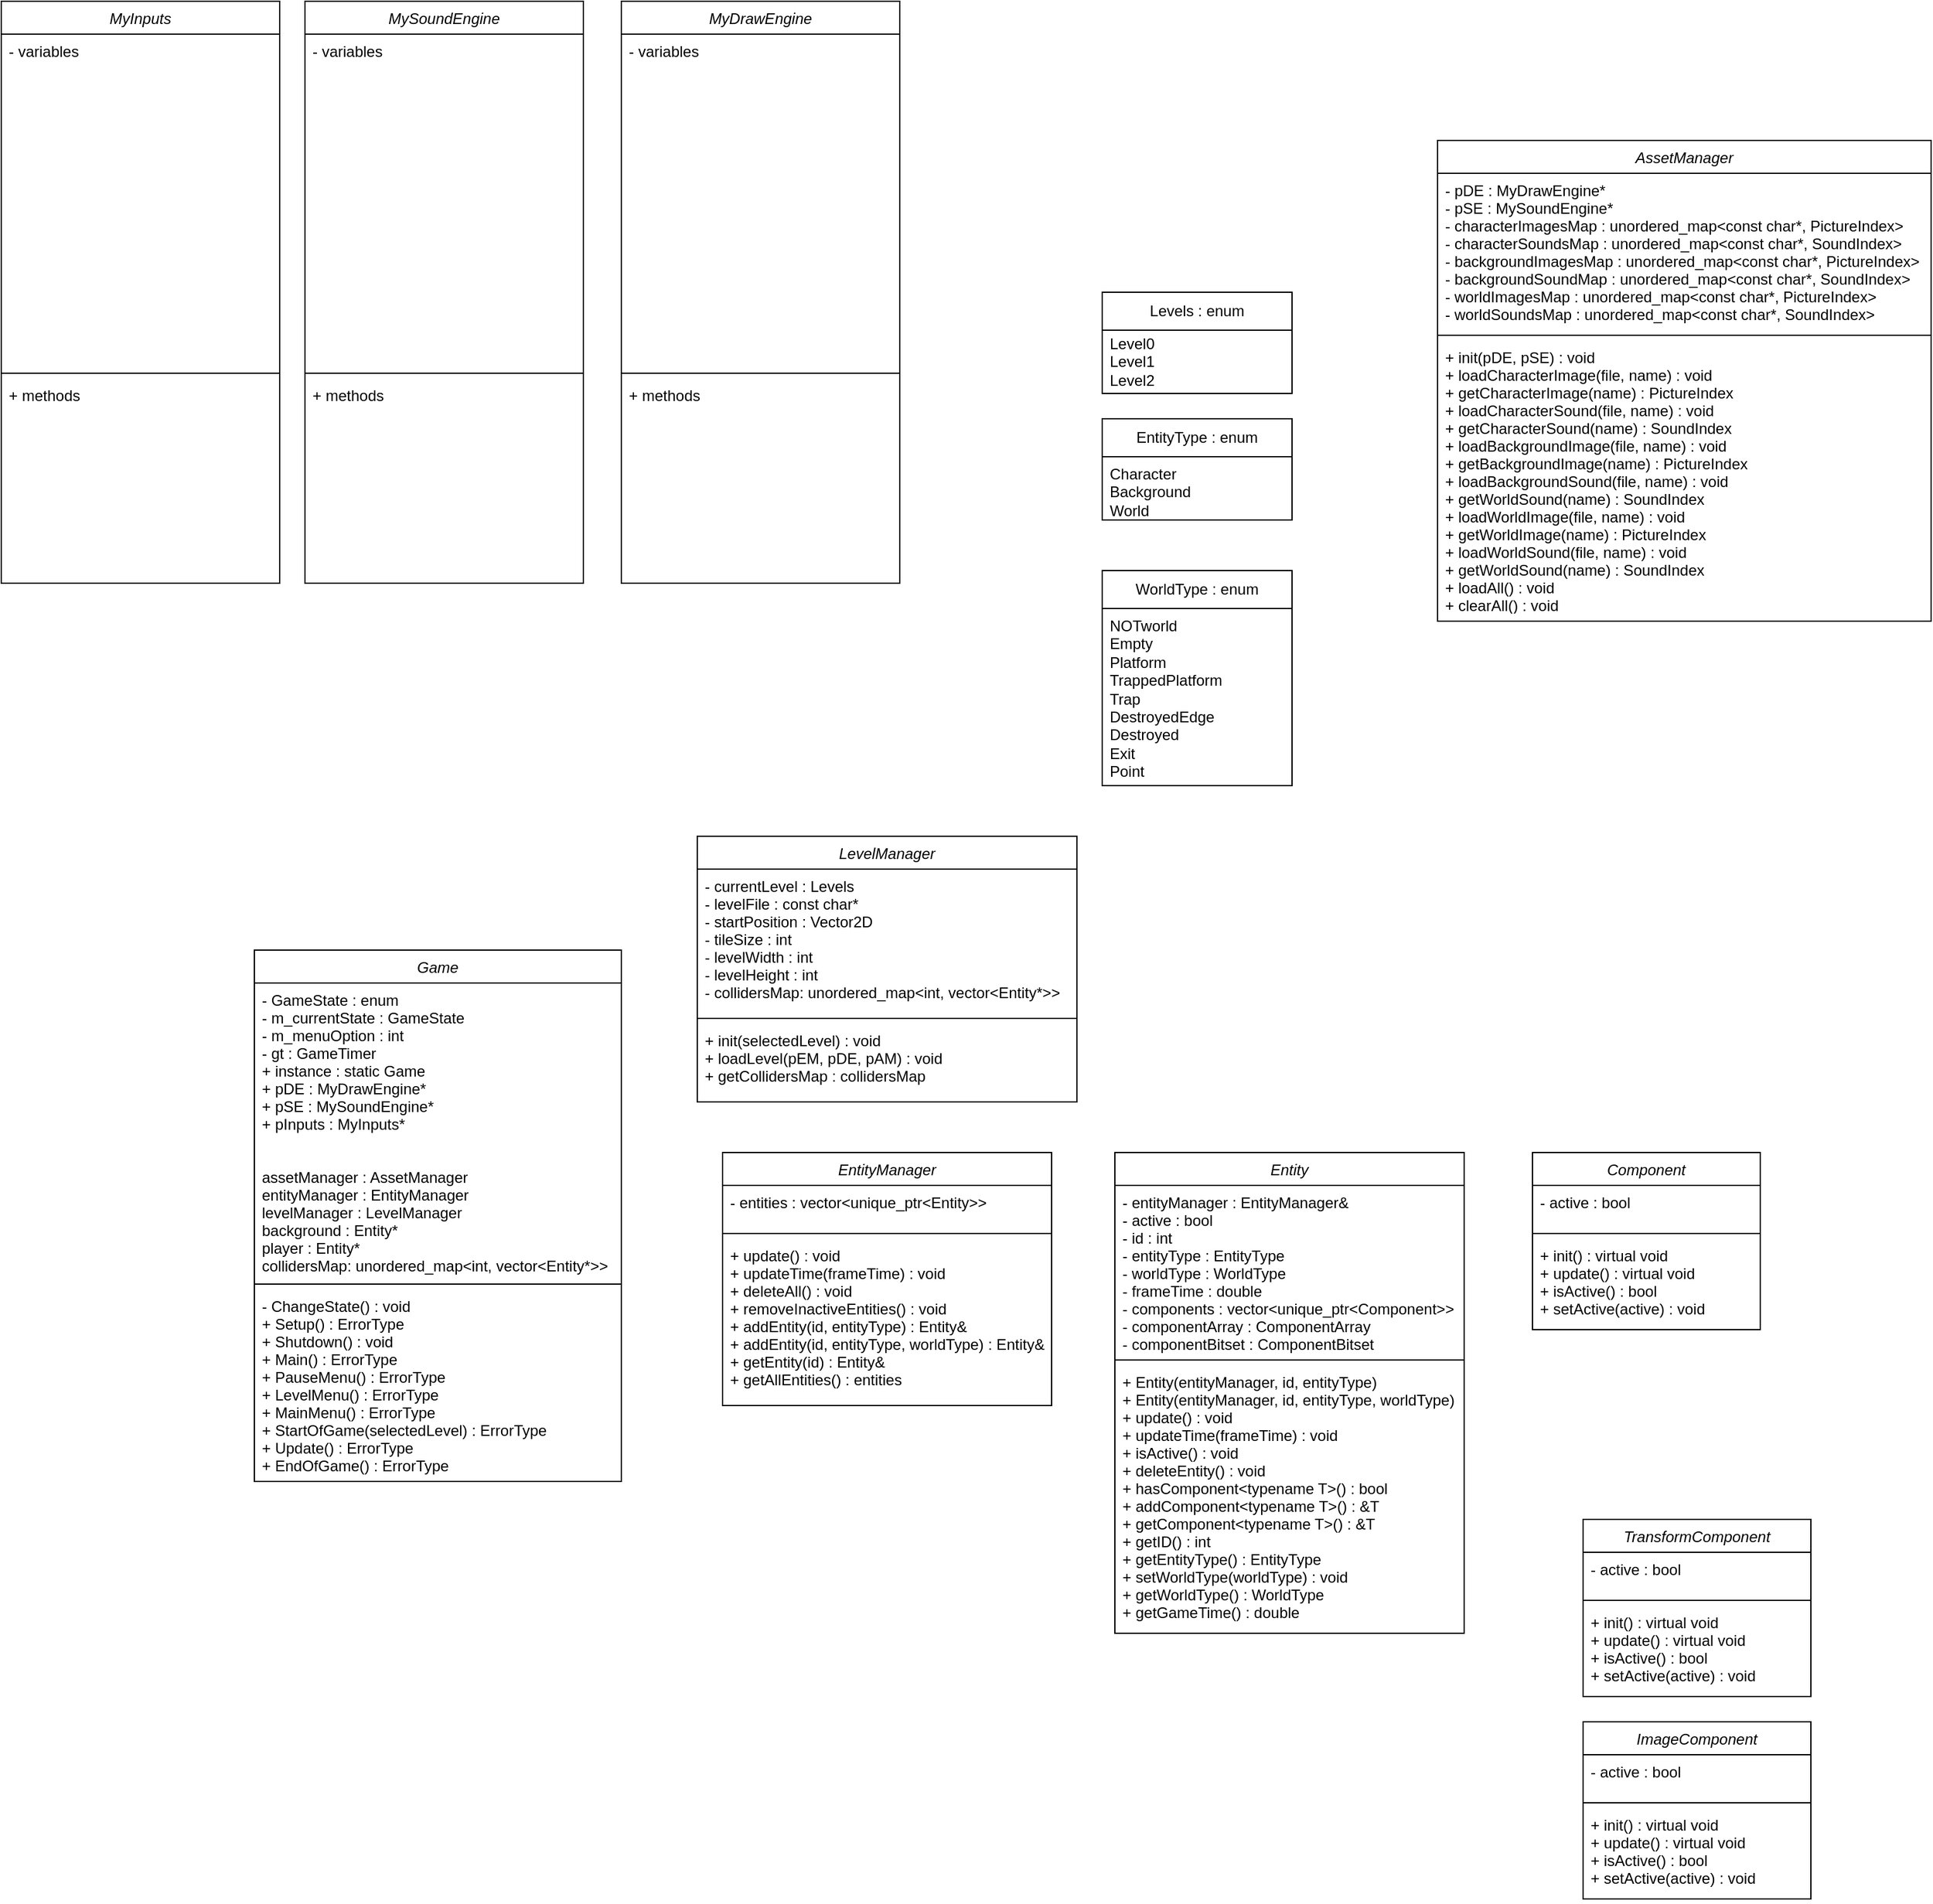<mxfile version="21.2.9" type="device">
  <diagram id="C5RBs43oDa-KdzZeNtuy" name="Page-1">
    <mxGraphModel dx="1994" dy="1770" grid="1" gridSize="10" guides="1" tooltips="1" connect="1" arrows="1" fold="1" page="1" pageScale="1" pageWidth="827" pageHeight="1169" math="0" shadow="0">
      <root>
        <mxCell id="WIyWlLk6GJQsqaUBKTNV-0" />
        <mxCell id="WIyWlLk6GJQsqaUBKTNV-1" parent="WIyWlLk6GJQsqaUBKTNV-0" />
        <mxCell id="zkfFHV4jXpPFQw0GAbJ--0" value="Game" style="swimlane;fontStyle=2;align=center;verticalAlign=top;childLayout=stackLayout;horizontal=1;startSize=26;horizontalStack=0;resizeParent=1;resizeLast=0;collapsible=1;marginBottom=0;rounded=0;shadow=0;strokeWidth=1;" parent="WIyWlLk6GJQsqaUBKTNV-1" vertex="1">
          <mxGeometry x="-590" y="-390" width="290" height="420" as="geometry">
            <mxRectangle x="230" y="140" width="160" height="26" as="alternateBounds" />
          </mxGeometry>
        </mxCell>
        <mxCell id="zkfFHV4jXpPFQw0GAbJ--1" value="- GameState : enum&#xa;- m_currentState : GameState&#xa;- m_menuOption : int&#xa;- gt : GameTimer&#xa;+ instance : static Game&#xa;+ pDE : MyDrawEngine*&#xa;+ pSE : MySoundEngine*&#xa;+ pInputs : MyInputs*&#xa;&#xa;&#xa;assetManager : AssetManager&#xa;entityManager : EntityManager&#xa;levelManager : LevelManager&#xa;background : Entity*&#xa;player : Entity*&#xa;collidersMap: unordered_map&lt;int, vector&lt;Entity*&gt;&gt;" style="text;align=left;verticalAlign=top;spacingLeft=4;spacingRight=4;overflow=hidden;rotatable=0;points=[[0,0.5],[1,0.5]];portConstraint=eastwest;" parent="zkfFHV4jXpPFQw0GAbJ--0" vertex="1">
          <mxGeometry y="26" width="290" height="234" as="geometry" />
        </mxCell>
        <mxCell id="hyWr-eSX5F7U5Ll_7Sj7-1" value="" style="line;html=1;strokeWidth=1;align=left;verticalAlign=middle;spacingTop=-1;spacingLeft=3;spacingRight=3;rotatable=0;labelPosition=right;points=[];portConstraint=eastwest;" parent="zkfFHV4jXpPFQw0GAbJ--0" vertex="1">
          <mxGeometry y="260" width="290" height="8" as="geometry" />
        </mxCell>
        <mxCell id="hyWr-eSX5F7U5Ll_7Sj7-3" value="- ChangeState() : void&#xa;+ Setup() : ErrorType&#xa;+ Shutdown() : void&#xa;+ Main() : ErrorType&#xa;+ PauseMenu() : ErrorType&#xa;+ LevelMenu() : ErrorType&#xa;+ MainMenu() : ErrorType&#xa;+ StartOfGame(selectedLevel) : ErrorType&#xa;+ Update() : ErrorType&#xa;+ EndOfGame() : ErrorType" style="text;align=left;verticalAlign=top;spacingLeft=4;spacingRight=4;overflow=hidden;rotatable=0;points=[[0,0.5],[1,0.5]];portConstraint=eastwest;" parent="zkfFHV4jXpPFQw0GAbJ--0" vertex="1">
          <mxGeometry y="268" width="290" height="152" as="geometry" />
        </mxCell>
        <mxCell id="hyWr-eSX5F7U5Ll_7Sj7-4" value="EntityManager" style="swimlane;fontStyle=2;align=center;verticalAlign=top;childLayout=stackLayout;horizontal=1;startSize=26;horizontalStack=0;resizeParent=1;resizeLast=0;collapsible=1;marginBottom=0;rounded=0;shadow=0;strokeWidth=1;" parent="WIyWlLk6GJQsqaUBKTNV-1" vertex="1">
          <mxGeometry x="-220" y="-230" width="260" height="200" as="geometry">
            <mxRectangle x="230" y="140" width="160" height="26" as="alternateBounds" />
          </mxGeometry>
        </mxCell>
        <mxCell id="hyWr-eSX5F7U5Ll_7Sj7-5" value="- entities : vector&lt;unique_ptr&lt;Entity&gt;&gt;" style="text;align=left;verticalAlign=top;spacingLeft=4;spacingRight=4;overflow=hidden;rotatable=0;points=[[0,0.5],[1,0.5]];portConstraint=eastwest;" parent="hyWr-eSX5F7U5Ll_7Sj7-4" vertex="1">
          <mxGeometry y="26" width="260" height="34" as="geometry" />
        </mxCell>
        <mxCell id="hyWr-eSX5F7U5Ll_7Sj7-6" value="" style="line;html=1;strokeWidth=1;align=left;verticalAlign=middle;spacingTop=-1;spacingLeft=3;spacingRight=3;rotatable=0;labelPosition=right;points=[];portConstraint=eastwest;" parent="hyWr-eSX5F7U5Ll_7Sj7-4" vertex="1">
          <mxGeometry y="60" width="260" height="8" as="geometry" />
        </mxCell>
        <mxCell id="hyWr-eSX5F7U5Ll_7Sj7-7" value="+ update() : void&#xa;+ updateTime(frameTime) : void&#xa;+ deleteAll() : void&#xa;+ removeInactiveEntities() : void&#xa;+ addEntity(id, entityType) : Entity&amp;&#xa;+ addEntity(id, entityType, worldType) : Entity&amp;&#xa;+ getEntity(id) : Entity&amp;&#xa;+ getAllEntities() : entities" style="text;align=left;verticalAlign=top;spacingLeft=4;spacingRight=4;overflow=hidden;rotatable=0;points=[[0,0.5],[1,0.5]];portConstraint=eastwest;" parent="hyWr-eSX5F7U5Ll_7Sj7-4" vertex="1">
          <mxGeometry y="68" width="260" height="132" as="geometry" />
        </mxCell>
        <mxCell id="hyWr-eSX5F7U5Ll_7Sj7-8" value="Entity" style="swimlane;fontStyle=2;align=center;verticalAlign=top;childLayout=stackLayout;horizontal=1;startSize=26;horizontalStack=0;resizeParent=1;resizeLast=0;collapsible=1;marginBottom=0;rounded=0;shadow=0;strokeWidth=1;" parent="WIyWlLk6GJQsqaUBKTNV-1" vertex="1">
          <mxGeometry x="90" y="-230" width="276" height="380" as="geometry">
            <mxRectangle x="230" y="140" width="160" height="26" as="alternateBounds" />
          </mxGeometry>
        </mxCell>
        <mxCell id="hyWr-eSX5F7U5Ll_7Sj7-9" value="- entityManager : EntityManager&amp;&#xa;- active : bool&#xa;- id : int&#xa;- entityType : EntityType&#xa;- worldType : WorldType&#xa;- frameTime : double&#xa;- components : vector&lt;unique_ptr&lt;Component&gt;&gt;&#xa;- componentArray : ComponentArray&#xa;- componentBitset : ComponentBitset" style="text;align=left;verticalAlign=top;spacingLeft=4;spacingRight=4;overflow=hidden;rotatable=0;points=[[0,0.5],[1,0.5]];portConstraint=eastwest;" parent="hyWr-eSX5F7U5Ll_7Sj7-8" vertex="1">
          <mxGeometry y="26" width="276" height="134" as="geometry" />
        </mxCell>
        <mxCell id="hyWr-eSX5F7U5Ll_7Sj7-10" value="" style="line;html=1;strokeWidth=1;align=left;verticalAlign=middle;spacingTop=-1;spacingLeft=3;spacingRight=3;rotatable=0;labelPosition=right;points=[];portConstraint=eastwest;" parent="hyWr-eSX5F7U5Ll_7Sj7-8" vertex="1">
          <mxGeometry y="160" width="276" height="8" as="geometry" />
        </mxCell>
        <mxCell id="hyWr-eSX5F7U5Ll_7Sj7-11" value="+ Entity(entityManager, id, entityType)&#xa;+ Entity(entityManager, id, entityType, worldType)&#xa;+ update() : void&#xa;+ updateTime(frameTime) : void&#xa;+ isActive() : void&#xa;+ deleteEntity() : void&#xa;+ hasComponent&lt;typename T&gt;() : bool&#xa;+ addComponent&lt;typename T&gt;() : &amp;T&#xa;+ getComponent&lt;typename T&gt;() : &amp;T&#xa;+ getID() : int&#xa;+ getEntityType() : EntityType&#xa;+ setWorldType(worldType) : void&#xa;+ getWorldType() : WorldType&#xa;+ getGameTime() : double" style="text;align=left;verticalAlign=top;spacingLeft=4;spacingRight=4;overflow=hidden;rotatable=0;points=[[0,0.5],[1,0.5]];portConstraint=eastwest;" parent="hyWr-eSX5F7U5Ll_7Sj7-8" vertex="1">
          <mxGeometry y="168" width="276" height="212" as="geometry" />
        </mxCell>
        <mxCell id="hyWr-eSX5F7U5Ll_7Sj7-12" value="Component" style="swimlane;fontStyle=2;align=center;verticalAlign=top;childLayout=stackLayout;horizontal=1;startSize=26;horizontalStack=0;resizeParent=1;resizeLast=0;collapsible=1;marginBottom=0;rounded=0;shadow=0;strokeWidth=1;" parent="WIyWlLk6GJQsqaUBKTNV-1" vertex="1">
          <mxGeometry x="420" y="-230" width="180" height="140" as="geometry">
            <mxRectangle x="230" y="140" width="160" height="26" as="alternateBounds" />
          </mxGeometry>
        </mxCell>
        <mxCell id="hyWr-eSX5F7U5Ll_7Sj7-13" value="- active : bool" style="text;align=left;verticalAlign=top;spacingLeft=4;spacingRight=4;overflow=hidden;rotatable=0;points=[[0,0.5],[1,0.5]];portConstraint=eastwest;" parent="hyWr-eSX5F7U5Ll_7Sj7-12" vertex="1">
          <mxGeometry y="26" width="180" height="34" as="geometry" />
        </mxCell>
        <mxCell id="hyWr-eSX5F7U5Ll_7Sj7-14" value="" style="line;html=1;strokeWidth=1;align=left;verticalAlign=middle;spacingTop=-1;spacingLeft=3;spacingRight=3;rotatable=0;labelPosition=right;points=[];portConstraint=eastwest;" parent="hyWr-eSX5F7U5Ll_7Sj7-12" vertex="1">
          <mxGeometry y="60" width="180" height="8" as="geometry" />
        </mxCell>
        <mxCell id="hyWr-eSX5F7U5Ll_7Sj7-15" value="+ init() : virtual void&#xa;+ update() : virtual void&#xa;+ isActive() : bool&#xa;+ setActive(active) : void" style="text;align=left;verticalAlign=top;spacingLeft=4;spacingRight=4;overflow=hidden;rotatable=0;points=[[0,0.5],[1,0.5]];portConstraint=eastwest;" parent="hyWr-eSX5F7U5Ll_7Sj7-12" vertex="1">
          <mxGeometry y="68" width="180" height="72" as="geometry" />
        </mxCell>
        <mxCell id="hyWr-eSX5F7U5Ll_7Sj7-16" value="AssetManager" style="swimlane;fontStyle=2;align=center;verticalAlign=top;childLayout=stackLayout;horizontal=1;startSize=26;horizontalStack=0;resizeParent=1;resizeLast=0;collapsible=1;marginBottom=0;rounded=0;shadow=0;strokeWidth=1;" parent="WIyWlLk6GJQsqaUBKTNV-1" vertex="1">
          <mxGeometry x="345" y="-1030" width="390" height="380" as="geometry">
            <mxRectangle x="230" y="140" width="160" height="26" as="alternateBounds" />
          </mxGeometry>
        </mxCell>
        <mxCell id="hyWr-eSX5F7U5Ll_7Sj7-17" value="- pDE : MyDrawEngine*&#xa;- pSE : MySoundEngine*&#xa;- characterImagesMap : unordered_map&lt;const char*, PictureIndex&gt;&#xa;- characterSoundsMap : unordered_map&lt;const char*, SoundIndex&gt;&#xa;- backgroundImagesMap : unordered_map&lt;const char*, PictureIndex&gt;&#xa;- backgroundSoundMap : unordered_map&lt;const char*, SoundIndex&gt;&#xa;- worldImagesMap : unordered_map&lt;const char*, PictureIndex&gt;&#xa;- worldSoundsMap : unordered_map&lt;const char*, SoundIndex&gt;" style="text;align=left;verticalAlign=top;spacingLeft=4;spacingRight=4;overflow=hidden;rotatable=0;points=[[0,0.5],[1,0.5]];portConstraint=eastwest;" parent="hyWr-eSX5F7U5Ll_7Sj7-16" vertex="1">
          <mxGeometry y="26" width="390" height="124" as="geometry" />
        </mxCell>
        <mxCell id="hyWr-eSX5F7U5Ll_7Sj7-18" value="" style="line;html=1;strokeWidth=1;align=left;verticalAlign=middle;spacingTop=-1;spacingLeft=3;spacingRight=3;rotatable=0;labelPosition=right;points=[];portConstraint=eastwest;" parent="hyWr-eSX5F7U5Ll_7Sj7-16" vertex="1">
          <mxGeometry y="150" width="390" height="8" as="geometry" />
        </mxCell>
        <mxCell id="hyWr-eSX5F7U5Ll_7Sj7-19" value="+ init(pDE, pSE) : void&#xa;+ loadCharacterImage(file, name) : void&#xa;+ getCharacterImage(name) : PictureIndex&#xa;+ loadCharacterSound(file, name) : void&#xa;+ getCharacterSound(name) : SoundIndex&#xa;+ loadBackgroundImage(file, name) : void&#xa;+ getBackgroundImage(name) : PictureIndex&#xa;+ loadBackgroundSound(file, name) : void&#xa;+ getWorldSound(name) : SoundIndex&#xa;+ loadWorldImage(file, name) : void&#xa;+ getWorldImage(name) : PictureIndex&#xa;+ loadWorldSound(file, name) : void&#xa;+ getWorldSound(name) : SoundIndex&#xa;+ loadAll() : void&#xa;+ clearAll() : void" style="text;align=left;verticalAlign=top;spacingLeft=4;spacingRight=4;overflow=hidden;rotatable=0;points=[[0,0.5],[1,0.5]];portConstraint=eastwest;" parent="hyWr-eSX5F7U5Ll_7Sj7-16" vertex="1">
          <mxGeometry y="158" width="390" height="212" as="geometry" />
        </mxCell>
        <mxCell id="hyWr-eSX5F7U5Ll_7Sj7-20" value="LevelManager" style="swimlane;fontStyle=2;align=center;verticalAlign=top;childLayout=stackLayout;horizontal=1;startSize=26;horizontalStack=0;resizeParent=1;resizeLast=0;collapsible=1;marginBottom=0;rounded=0;shadow=0;strokeWidth=1;" parent="WIyWlLk6GJQsqaUBKTNV-1" vertex="1">
          <mxGeometry x="-240" y="-480" width="300" height="210" as="geometry">
            <mxRectangle x="230" y="140" width="160" height="26" as="alternateBounds" />
          </mxGeometry>
        </mxCell>
        <mxCell id="hyWr-eSX5F7U5Ll_7Sj7-21" value="- currentLevel : Levels&#xa;- levelFile : const char*&#xa;- startPosition : Vector2D&#xa;- tileSize : int&#xa;- levelWidth : int&#xa;- levelHeight : int&#xa;- collidersMap: unordered_map&lt;int, vector&lt;Entity*&gt;&gt;" style="text;align=left;verticalAlign=top;spacingLeft=4;spacingRight=4;overflow=hidden;rotatable=0;points=[[0,0.5],[1,0.5]];portConstraint=eastwest;" parent="hyWr-eSX5F7U5Ll_7Sj7-20" vertex="1">
          <mxGeometry y="26" width="300" height="114" as="geometry" />
        </mxCell>
        <mxCell id="hyWr-eSX5F7U5Ll_7Sj7-22" value="" style="line;html=1;strokeWidth=1;align=left;verticalAlign=middle;spacingTop=-1;spacingLeft=3;spacingRight=3;rotatable=0;labelPosition=right;points=[];portConstraint=eastwest;" parent="hyWr-eSX5F7U5Ll_7Sj7-20" vertex="1">
          <mxGeometry y="140" width="300" height="8" as="geometry" />
        </mxCell>
        <mxCell id="hyWr-eSX5F7U5Ll_7Sj7-23" value="+ init(selectedLevel) : void&#xa;+ loadLevel(pEM, pDE, pAM) : void&#xa;+ getCollidersMap : collidersMap" style="text;align=left;verticalAlign=top;spacingLeft=4;spacingRight=4;overflow=hidden;rotatable=0;points=[[0,0.5],[1,0.5]];portConstraint=eastwest;" parent="hyWr-eSX5F7U5Ll_7Sj7-20" vertex="1">
          <mxGeometry y="148" width="300" height="62" as="geometry" />
        </mxCell>
        <mxCell id="hyWr-eSX5F7U5Ll_7Sj7-24" value="MyDrawEngine" style="swimlane;fontStyle=2;align=center;verticalAlign=top;childLayout=stackLayout;horizontal=1;startSize=26;horizontalStack=0;resizeParent=1;resizeLast=0;collapsible=1;marginBottom=0;rounded=0;shadow=0;strokeWidth=1;" parent="WIyWlLk6GJQsqaUBKTNV-1" vertex="1">
          <mxGeometry x="-300" y="-1140" width="220" height="460" as="geometry">
            <mxRectangle x="230" y="140" width="160" height="26" as="alternateBounds" />
          </mxGeometry>
        </mxCell>
        <mxCell id="hyWr-eSX5F7U5Ll_7Sj7-25" value="- variables" style="text;align=left;verticalAlign=top;spacingLeft=4;spacingRight=4;overflow=hidden;rotatable=0;points=[[0,0.5],[1,0.5]];portConstraint=eastwest;" parent="hyWr-eSX5F7U5Ll_7Sj7-24" vertex="1">
          <mxGeometry y="26" width="220" height="264" as="geometry" />
        </mxCell>
        <mxCell id="hyWr-eSX5F7U5Ll_7Sj7-26" value="" style="line;html=1;strokeWidth=1;align=left;verticalAlign=middle;spacingTop=-1;spacingLeft=3;spacingRight=3;rotatable=0;labelPosition=right;points=[];portConstraint=eastwest;" parent="hyWr-eSX5F7U5Ll_7Sj7-24" vertex="1">
          <mxGeometry y="290" width="220" height="8" as="geometry" />
        </mxCell>
        <mxCell id="hyWr-eSX5F7U5Ll_7Sj7-27" value="+ methods" style="text;align=left;verticalAlign=top;spacingLeft=4;spacingRight=4;overflow=hidden;rotatable=0;points=[[0,0.5],[1,0.5]];portConstraint=eastwest;" parent="hyWr-eSX5F7U5Ll_7Sj7-24" vertex="1">
          <mxGeometry y="298" width="220" height="152" as="geometry" />
        </mxCell>
        <mxCell id="hyWr-eSX5F7U5Ll_7Sj7-28" value="MySoundEngine" style="swimlane;fontStyle=2;align=center;verticalAlign=top;childLayout=stackLayout;horizontal=1;startSize=26;horizontalStack=0;resizeParent=1;resizeLast=0;collapsible=1;marginBottom=0;rounded=0;shadow=0;strokeWidth=1;" parent="WIyWlLk6GJQsqaUBKTNV-1" vertex="1">
          <mxGeometry x="-550" y="-1140" width="220" height="460" as="geometry">
            <mxRectangle x="230" y="140" width="160" height="26" as="alternateBounds" />
          </mxGeometry>
        </mxCell>
        <mxCell id="hyWr-eSX5F7U5Ll_7Sj7-29" value="- variables" style="text;align=left;verticalAlign=top;spacingLeft=4;spacingRight=4;overflow=hidden;rotatable=0;points=[[0,0.5],[1,0.5]];portConstraint=eastwest;" parent="hyWr-eSX5F7U5Ll_7Sj7-28" vertex="1">
          <mxGeometry y="26" width="220" height="264" as="geometry" />
        </mxCell>
        <mxCell id="hyWr-eSX5F7U5Ll_7Sj7-30" value="" style="line;html=1;strokeWidth=1;align=left;verticalAlign=middle;spacingTop=-1;spacingLeft=3;spacingRight=3;rotatable=0;labelPosition=right;points=[];portConstraint=eastwest;" parent="hyWr-eSX5F7U5Ll_7Sj7-28" vertex="1">
          <mxGeometry y="290" width="220" height="8" as="geometry" />
        </mxCell>
        <mxCell id="hyWr-eSX5F7U5Ll_7Sj7-31" value="+ methods" style="text;align=left;verticalAlign=top;spacingLeft=4;spacingRight=4;overflow=hidden;rotatable=0;points=[[0,0.5],[1,0.5]];portConstraint=eastwest;" parent="hyWr-eSX5F7U5Ll_7Sj7-28" vertex="1">
          <mxGeometry y="298" width="220" height="152" as="geometry" />
        </mxCell>
        <mxCell id="hyWr-eSX5F7U5Ll_7Sj7-32" value="MyInputs" style="swimlane;fontStyle=2;align=center;verticalAlign=top;childLayout=stackLayout;horizontal=1;startSize=26;horizontalStack=0;resizeParent=1;resizeLast=0;collapsible=1;marginBottom=0;rounded=0;shadow=0;strokeWidth=1;" parent="WIyWlLk6GJQsqaUBKTNV-1" vertex="1">
          <mxGeometry x="-790" y="-1140" width="220" height="460" as="geometry">
            <mxRectangle x="230" y="140" width="160" height="26" as="alternateBounds" />
          </mxGeometry>
        </mxCell>
        <mxCell id="hyWr-eSX5F7U5Ll_7Sj7-33" value="- variables" style="text;align=left;verticalAlign=top;spacingLeft=4;spacingRight=4;overflow=hidden;rotatable=0;points=[[0,0.5],[1,0.5]];portConstraint=eastwest;" parent="hyWr-eSX5F7U5Ll_7Sj7-32" vertex="1">
          <mxGeometry y="26" width="220" height="264" as="geometry" />
        </mxCell>
        <mxCell id="hyWr-eSX5F7U5Ll_7Sj7-34" value="" style="line;html=1;strokeWidth=1;align=left;verticalAlign=middle;spacingTop=-1;spacingLeft=3;spacingRight=3;rotatable=0;labelPosition=right;points=[];portConstraint=eastwest;" parent="hyWr-eSX5F7U5Ll_7Sj7-32" vertex="1">
          <mxGeometry y="290" width="220" height="8" as="geometry" />
        </mxCell>
        <mxCell id="hyWr-eSX5F7U5Ll_7Sj7-35" value="+ methods" style="text;align=left;verticalAlign=top;spacingLeft=4;spacingRight=4;overflow=hidden;rotatable=0;points=[[0,0.5],[1,0.5]];portConstraint=eastwest;" parent="hyWr-eSX5F7U5Ll_7Sj7-32" vertex="1">
          <mxGeometry y="298" width="220" height="152" as="geometry" />
        </mxCell>
        <mxCell id="NfOoJehiI39G_Mf50VDs-0" value="Levels : enum" style="swimlane;fontStyle=0;childLayout=stackLayout;horizontal=1;startSize=30;horizontalStack=0;resizeParent=1;resizeParentMax=0;resizeLast=0;collapsible=1;marginBottom=0;whiteSpace=wrap;html=1;" parent="WIyWlLk6GJQsqaUBKTNV-1" vertex="1">
          <mxGeometry x="80" y="-910" width="150" height="80" as="geometry" />
        </mxCell>
        <mxCell id="NfOoJehiI39G_Mf50VDs-1" value="Level0&lt;br&gt;Level1&lt;br&gt;Level2" style="text;strokeColor=none;fillColor=none;align=left;verticalAlign=middle;spacingLeft=4;spacingRight=4;overflow=hidden;points=[[0,0.5],[1,0.5]];portConstraint=eastwest;rotatable=0;whiteSpace=wrap;html=1;" parent="NfOoJehiI39G_Mf50VDs-0" vertex="1">
          <mxGeometry y="30" width="150" height="50" as="geometry" />
        </mxCell>
        <mxCell id="NfOoJehiI39G_Mf50VDs-4" value="EntityType : enum" style="swimlane;fontStyle=0;childLayout=stackLayout;horizontal=1;startSize=30;horizontalStack=0;resizeParent=1;resizeParentMax=0;resizeLast=0;collapsible=1;marginBottom=0;whiteSpace=wrap;html=1;" parent="WIyWlLk6GJQsqaUBKTNV-1" vertex="1">
          <mxGeometry x="80" y="-810" width="150" height="80" as="geometry" />
        </mxCell>
        <mxCell id="NfOoJehiI39G_Mf50VDs-5" value="Character&lt;br&gt;Background&lt;br&gt;World" style="text;strokeColor=none;fillColor=none;align=left;verticalAlign=top;spacingLeft=4;spacingRight=4;overflow=hidden;points=[[0,0.5],[1,0.5]];portConstraint=eastwest;rotatable=0;whiteSpace=wrap;html=1;" parent="NfOoJehiI39G_Mf50VDs-4" vertex="1">
          <mxGeometry y="30" width="150" height="50" as="geometry" />
        </mxCell>
        <mxCell id="NfOoJehiI39G_Mf50VDs-7" value="WorldType : enum" style="swimlane;fontStyle=0;childLayout=stackLayout;horizontal=1;startSize=30;horizontalStack=0;resizeParent=1;resizeParentMax=0;resizeLast=0;collapsible=1;marginBottom=0;whiteSpace=wrap;html=1;" parent="WIyWlLk6GJQsqaUBKTNV-1" vertex="1">
          <mxGeometry x="80" y="-690" width="150" height="170" as="geometry" />
        </mxCell>
        <mxCell id="NfOoJehiI39G_Mf50VDs-8" value="NOTworld&lt;br&gt;Empty&lt;br&gt;Platform&lt;br&gt;TrappedPlatform&lt;br&gt;Trap&lt;br&gt;DestroyedEdge&lt;br&gt;Destroyed&lt;br&gt;Exit&lt;br&gt;Point" style="text;strokeColor=none;fillColor=none;align=left;verticalAlign=top;spacingLeft=4;spacingRight=4;overflow=hidden;points=[[0,0.5],[1,0.5]];portConstraint=eastwest;rotatable=0;whiteSpace=wrap;html=1;" parent="NfOoJehiI39G_Mf50VDs-7" vertex="1">
          <mxGeometry y="30" width="150" height="140" as="geometry" />
        </mxCell>
        <mxCell id="oK6ALUC8_1bTwZKm4liI-0" value="TransformComponent" style="swimlane;fontStyle=2;align=center;verticalAlign=top;childLayout=stackLayout;horizontal=1;startSize=26;horizontalStack=0;resizeParent=1;resizeLast=0;collapsible=1;marginBottom=0;rounded=0;shadow=0;strokeWidth=1;" vertex="1" parent="WIyWlLk6GJQsqaUBKTNV-1">
          <mxGeometry x="460" y="60" width="180" height="140" as="geometry">
            <mxRectangle x="230" y="140" width="160" height="26" as="alternateBounds" />
          </mxGeometry>
        </mxCell>
        <mxCell id="oK6ALUC8_1bTwZKm4liI-1" value="- active : bool" style="text;align=left;verticalAlign=top;spacingLeft=4;spacingRight=4;overflow=hidden;rotatable=0;points=[[0,0.5],[1,0.5]];portConstraint=eastwest;" vertex="1" parent="oK6ALUC8_1bTwZKm4liI-0">
          <mxGeometry y="26" width="180" height="34" as="geometry" />
        </mxCell>
        <mxCell id="oK6ALUC8_1bTwZKm4liI-2" value="" style="line;html=1;strokeWidth=1;align=left;verticalAlign=middle;spacingTop=-1;spacingLeft=3;spacingRight=3;rotatable=0;labelPosition=right;points=[];portConstraint=eastwest;" vertex="1" parent="oK6ALUC8_1bTwZKm4liI-0">
          <mxGeometry y="60" width="180" height="8" as="geometry" />
        </mxCell>
        <mxCell id="oK6ALUC8_1bTwZKm4liI-3" value="+ init() : virtual void&#xa;+ update() : virtual void&#xa;+ isActive() : bool&#xa;+ setActive(active) : void" style="text;align=left;verticalAlign=top;spacingLeft=4;spacingRight=4;overflow=hidden;rotatable=0;points=[[0,0.5],[1,0.5]];portConstraint=eastwest;" vertex="1" parent="oK6ALUC8_1bTwZKm4liI-0">
          <mxGeometry y="68" width="180" height="72" as="geometry" />
        </mxCell>
        <mxCell id="oK6ALUC8_1bTwZKm4liI-4" value="ImageComponent" style="swimlane;fontStyle=2;align=center;verticalAlign=top;childLayout=stackLayout;horizontal=1;startSize=26;horizontalStack=0;resizeParent=1;resizeLast=0;collapsible=1;marginBottom=0;rounded=0;shadow=0;strokeWidth=1;" vertex="1" parent="WIyWlLk6GJQsqaUBKTNV-1">
          <mxGeometry x="460" y="220" width="180" height="140" as="geometry">
            <mxRectangle x="230" y="140" width="160" height="26" as="alternateBounds" />
          </mxGeometry>
        </mxCell>
        <mxCell id="oK6ALUC8_1bTwZKm4liI-5" value="- active : bool" style="text;align=left;verticalAlign=top;spacingLeft=4;spacingRight=4;overflow=hidden;rotatable=0;points=[[0,0.5],[1,0.5]];portConstraint=eastwest;" vertex="1" parent="oK6ALUC8_1bTwZKm4liI-4">
          <mxGeometry y="26" width="180" height="34" as="geometry" />
        </mxCell>
        <mxCell id="oK6ALUC8_1bTwZKm4liI-6" value="" style="line;html=1;strokeWidth=1;align=left;verticalAlign=middle;spacingTop=-1;spacingLeft=3;spacingRight=3;rotatable=0;labelPosition=right;points=[];portConstraint=eastwest;" vertex="1" parent="oK6ALUC8_1bTwZKm4liI-4">
          <mxGeometry y="60" width="180" height="8" as="geometry" />
        </mxCell>
        <mxCell id="oK6ALUC8_1bTwZKm4liI-7" value="+ init() : virtual void&#xa;+ update() : virtual void&#xa;+ isActive() : bool&#xa;+ setActive(active) : void" style="text;align=left;verticalAlign=top;spacingLeft=4;spacingRight=4;overflow=hidden;rotatable=0;points=[[0,0.5],[1,0.5]];portConstraint=eastwest;" vertex="1" parent="oK6ALUC8_1bTwZKm4liI-4">
          <mxGeometry y="68" width="180" height="72" as="geometry" />
        </mxCell>
      </root>
    </mxGraphModel>
  </diagram>
</mxfile>
